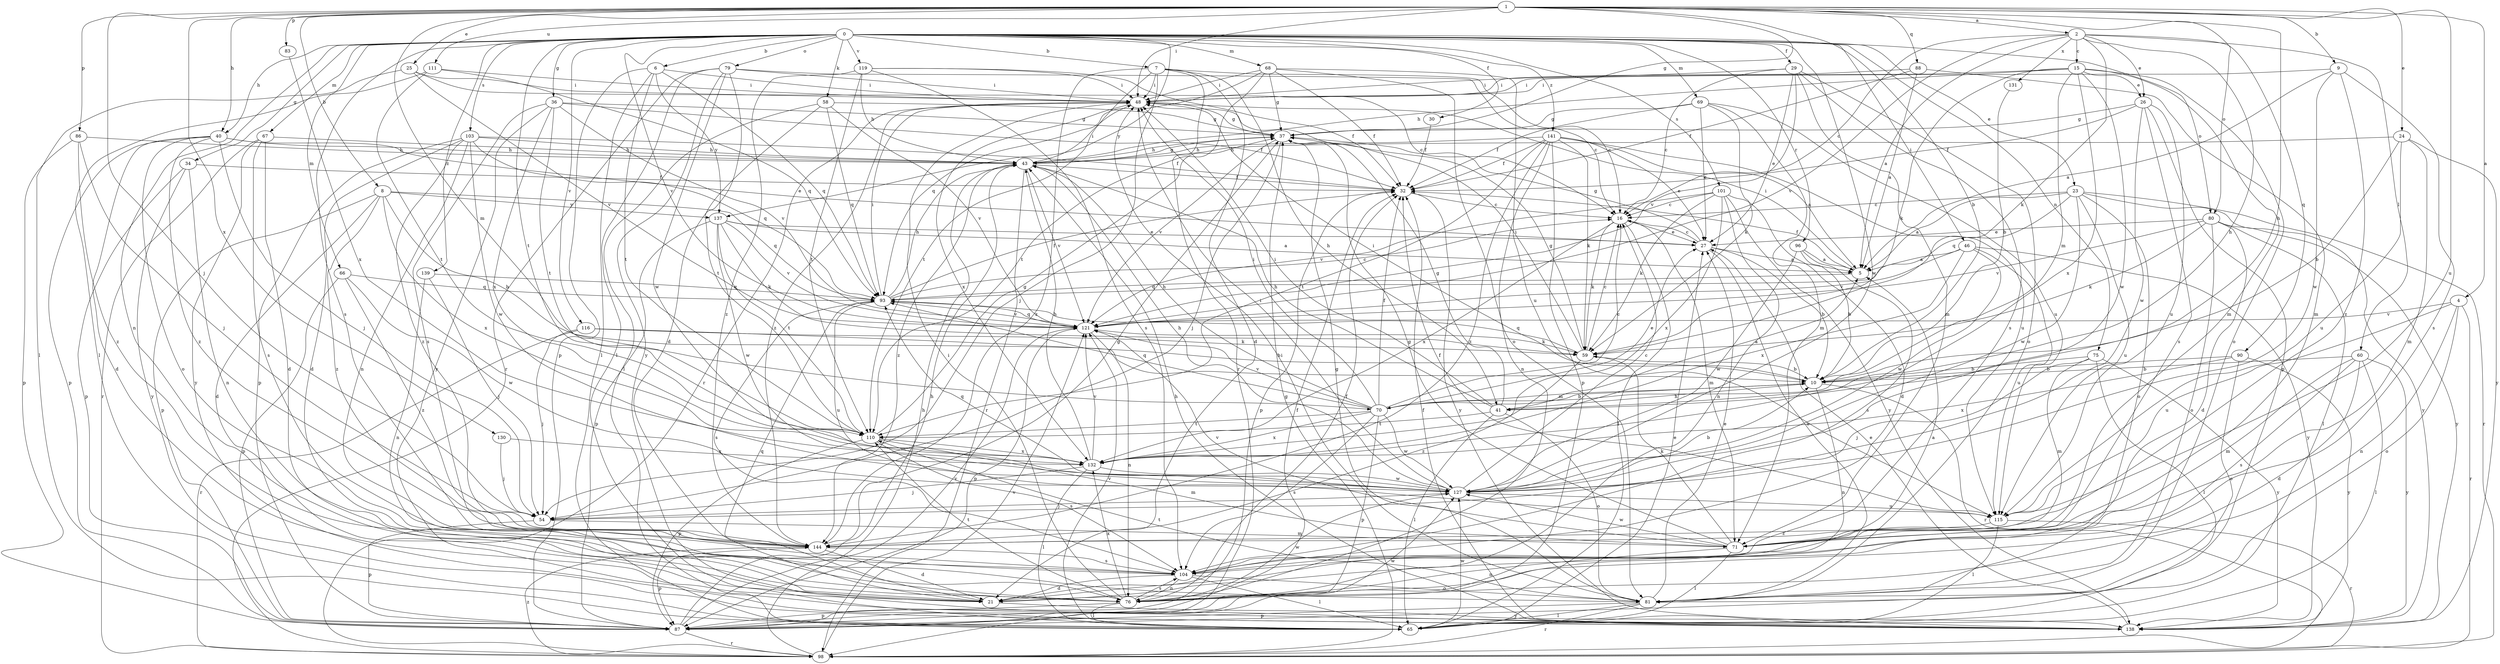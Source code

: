 strict digraph  {
0;
1;
2;
4;
5;
6;
7;
8;
9;
10;
15;
16;
21;
23;
24;
25;
26;
27;
29;
30;
32;
34;
36;
37;
40;
41;
43;
46;
48;
54;
58;
59;
60;
65;
66;
67;
68;
69;
70;
71;
75;
76;
79;
80;
81;
83;
86;
87;
88;
90;
93;
96;
98;
101;
103;
104;
110;
111;
115;
116;
119;
121;
127;
130;
131;
132;
137;
138;
139;
141;
144;
0 -> 6  [label=b];
0 -> 7  [label=b];
0 -> 23  [label=e];
0 -> 29  [label=f];
0 -> 30  [label=f];
0 -> 34  [label=g];
0 -> 36  [label=g];
0 -> 40  [label=h];
0 -> 46  [label=i];
0 -> 58  [label=k];
0 -> 66  [label=m];
0 -> 67  [label=m];
0 -> 68  [label=m];
0 -> 69  [label=m];
0 -> 75  [label=n];
0 -> 76  [label=n];
0 -> 79  [label=o];
0 -> 80  [label=o];
0 -> 96  [label=r];
0 -> 101  [label=s];
0 -> 103  [label=s];
0 -> 104  [label=s];
0 -> 110  [label=t];
0 -> 116  [label=v];
0 -> 119  [label=v];
0 -> 121  [label=v];
0 -> 127  [label=w];
0 -> 137  [label=y];
0 -> 139  [label=z];
0 -> 141  [label=z];
1 -> 2  [label=a];
1 -> 4  [label=a];
1 -> 8  [label=b];
1 -> 9  [label=b];
1 -> 10  [label=b];
1 -> 24  [label=e];
1 -> 25  [label=e];
1 -> 37  [label=g];
1 -> 40  [label=h];
1 -> 41  [label=h];
1 -> 48  [label=i];
1 -> 54  [label=j];
1 -> 70  [label=m];
1 -> 80  [label=o];
1 -> 83  [label=p];
1 -> 86  [label=p];
1 -> 88  [label=q];
1 -> 111  [label=u];
1 -> 115  [label=u];
1 -> 130  [label=x];
2 -> 5  [label=a];
2 -> 15  [label=c];
2 -> 16  [label=c];
2 -> 26  [label=e];
2 -> 41  [label=h];
2 -> 59  [label=k];
2 -> 60  [label=l];
2 -> 90  [label=q];
2 -> 121  [label=v];
2 -> 131  [label=x];
4 -> 76  [label=n];
4 -> 81  [label=o];
4 -> 98  [label=r];
4 -> 115  [label=u];
4 -> 121  [label=v];
5 -> 32  [label=f];
5 -> 48  [label=i];
5 -> 93  [label=q];
6 -> 48  [label=i];
6 -> 65  [label=l];
6 -> 87  [label=p];
6 -> 93  [label=q];
6 -> 110  [label=t];
6 -> 137  [label=y];
7 -> 16  [label=c];
7 -> 21  [label=d];
7 -> 41  [label=h];
7 -> 48  [label=i];
7 -> 54  [label=j];
7 -> 98  [label=r];
7 -> 110  [label=t];
7 -> 144  [label=z];
8 -> 10  [label=b];
8 -> 21  [label=d];
8 -> 87  [label=p];
8 -> 93  [label=q];
8 -> 132  [label=x];
8 -> 137  [label=y];
8 -> 144  [label=z];
9 -> 5  [label=a];
9 -> 48  [label=i];
9 -> 104  [label=s];
9 -> 127  [label=w];
9 -> 144  [label=z];
10 -> 41  [label=h];
10 -> 48  [label=i];
10 -> 70  [label=m];
10 -> 76  [label=n];
10 -> 98  [label=r];
15 -> 26  [label=e];
15 -> 43  [label=h];
15 -> 48  [label=i];
15 -> 59  [label=k];
15 -> 70  [label=m];
15 -> 71  [label=m];
15 -> 81  [label=o];
15 -> 127  [label=w];
15 -> 132  [label=x];
16 -> 27  [label=e];
16 -> 59  [label=k];
16 -> 65  [label=l];
16 -> 71  [label=m];
16 -> 132  [label=x];
21 -> 5  [label=a];
21 -> 93  [label=q];
21 -> 138  [label=y];
23 -> 5  [label=a];
23 -> 16  [label=c];
23 -> 81  [label=o];
23 -> 93  [label=q];
23 -> 98  [label=r];
23 -> 115  [label=u];
23 -> 127  [label=w];
23 -> 138  [label=y];
24 -> 10  [label=b];
24 -> 43  [label=h];
24 -> 71  [label=m];
24 -> 115  [label=u];
24 -> 138  [label=y];
25 -> 16  [label=c];
25 -> 48  [label=i];
25 -> 65  [label=l];
25 -> 121  [label=v];
26 -> 32  [label=f];
26 -> 37  [label=g];
26 -> 87  [label=p];
26 -> 104  [label=s];
26 -> 115  [label=u];
26 -> 127  [label=w];
27 -> 5  [label=a];
27 -> 10  [label=b];
27 -> 16  [label=c];
27 -> 37  [label=g];
27 -> 81  [label=o];
29 -> 16  [label=c];
29 -> 27  [label=e];
29 -> 48  [label=i];
29 -> 71  [label=m];
29 -> 81  [label=o];
29 -> 104  [label=s];
29 -> 121  [label=v];
30 -> 32  [label=f];
32 -> 16  [label=c];
32 -> 87  [label=p];
32 -> 138  [label=y];
34 -> 32  [label=f];
34 -> 76  [label=n];
34 -> 87  [label=p];
34 -> 138  [label=y];
36 -> 32  [label=f];
36 -> 37  [label=g];
36 -> 104  [label=s];
36 -> 110  [label=t];
36 -> 121  [label=v];
36 -> 132  [label=x];
36 -> 138  [label=y];
37 -> 43  [label=h];
37 -> 54  [label=j];
37 -> 121  [label=v];
40 -> 21  [label=d];
40 -> 27  [label=e];
40 -> 43  [label=h];
40 -> 54  [label=j];
40 -> 81  [label=o];
40 -> 87  [label=p];
40 -> 144  [label=z];
41 -> 5  [label=a];
41 -> 37  [label=g];
41 -> 43  [label=h];
41 -> 48  [label=i];
41 -> 65  [label=l];
41 -> 81  [label=o];
41 -> 110  [label=t];
43 -> 32  [label=f];
43 -> 37  [label=g];
43 -> 48  [label=i];
43 -> 98  [label=r];
43 -> 121  [label=v];
43 -> 144  [label=z];
46 -> 5  [label=a];
46 -> 115  [label=u];
46 -> 121  [label=v];
46 -> 127  [label=w];
46 -> 132  [label=x];
46 -> 138  [label=y];
48 -> 37  [label=g];
48 -> 98  [label=r];
48 -> 132  [label=x];
48 -> 144  [label=z];
54 -> 71  [label=m];
54 -> 87  [label=p];
58 -> 37  [label=g];
58 -> 65  [label=l];
58 -> 93  [label=q];
58 -> 110  [label=t];
58 -> 121  [label=v];
59 -> 10  [label=b];
59 -> 16  [label=c];
59 -> 37  [label=g];
59 -> 48  [label=i];
59 -> 93  [label=q];
59 -> 144  [label=z];
60 -> 10  [label=b];
60 -> 21  [label=d];
60 -> 65  [label=l];
60 -> 71  [label=m];
60 -> 104  [label=s];
60 -> 138  [label=y];
65 -> 27  [label=e];
65 -> 121  [label=v];
65 -> 127  [label=w];
66 -> 87  [label=p];
66 -> 93  [label=q];
66 -> 127  [label=w];
66 -> 144  [label=z];
67 -> 21  [label=d];
67 -> 43  [label=h];
67 -> 98  [label=r];
67 -> 104  [label=s];
67 -> 138  [label=y];
68 -> 32  [label=f];
68 -> 37  [label=g];
68 -> 48  [label=i];
68 -> 81  [label=o];
68 -> 93  [label=q];
68 -> 110  [label=t];
68 -> 115  [label=u];
69 -> 27  [label=e];
69 -> 32  [label=f];
69 -> 37  [label=g];
69 -> 59  [label=k];
69 -> 71  [label=m];
69 -> 115  [label=u];
70 -> 10  [label=b];
70 -> 16  [label=c];
70 -> 27  [label=e];
70 -> 32  [label=f];
70 -> 43  [label=h];
70 -> 48  [label=i];
70 -> 87  [label=p];
70 -> 93  [label=q];
70 -> 104  [label=s];
70 -> 110  [label=t];
70 -> 121  [label=v];
70 -> 127  [label=w];
70 -> 132  [label=x];
71 -> 37  [label=g];
71 -> 59  [label=k];
71 -> 65  [label=l];
71 -> 76  [label=n];
71 -> 121  [label=v];
71 -> 127  [label=w];
75 -> 10  [label=b];
75 -> 54  [label=j];
75 -> 65  [label=l];
75 -> 71  [label=m];
75 -> 138  [label=y];
76 -> 32  [label=f];
76 -> 48  [label=i];
76 -> 65  [label=l];
76 -> 87  [label=p];
76 -> 104  [label=s];
76 -> 110  [label=t];
76 -> 127  [label=w];
76 -> 132  [label=x];
79 -> 16  [label=c];
79 -> 21  [label=d];
79 -> 48  [label=i];
79 -> 65  [label=l];
79 -> 98  [label=r];
79 -> 127  [label=w];
79 -> 138  [label=y];
80 -> 21  [label=d];
80 -> 27  [label=e];
80 -> 59  [label=k];
80 -> 65  [label=l];
80 -> 81  [label=o];
80 -> 121  [label=v];
80 -> 138  [label=y];
81 -> 27  [label=e];
81 -> 37  [label=g];
81 -> 48  [label=i];
81 -> 65  [label=l];
81 -> 87  [label=p];
81 -> 98  [label=r];
81 -> 110  [label=t];
83 -> 132  [label=x];
86 -> 43  [label=h];
86 -> 54  [label=j];
86 -> 87  [label=p];
86 -> 144  [label=z];
87 -> 32  [label=f];
87 -> 43  [label=h];
87 -> 98  [label=r];
87 -> 121  [label=v];
87 -> 127  [label=w];
88 -> 5  [label=a];
88 -> 32  [label=f];
88 -> 48  [label=i];
88 -> 71  [label=m];
90 -> 10  [label=b];
90 -> 81  [label=o];
90 -> 132  [label=x];
90 -> 138  [label=y];
93 -> 16  [label=c];
93 -> 32  [label=f];
93 -> 43  [label=h];
93 -> 48  [label=i];
93 -> 104  [label=s];
93 -> 115  [label=u];
93 -> 121  [label=v];
96 -> 5  [label=a];
96 -> 10  [label=b];
96 -> 104  [label=s];
96 -> 127  [label=w];
98 -> 37  [label=g];
98 -> 43  [label=h];
98 -> 121  [label=v];
98 -> 144  [label=z];
101 -> 16  [label=c];
101 -> 21  [label=d];
101 -> 59  [label=k];
101 -> 76  [label=n];
101 -> 121  [label=v];
101 -> 132  [label=x];
101 -> 138  [label=y];
103 -> 21  [label=d];
103 -> 32  [label=f];
103 -> 43  [label=h];
103 -> 76  [label=n];
103 -> 87  [label=p];
103 -> 93  [label=q];
103 -> 127  [label=w];
103 -> 144  [label=z];
104 -> 21  [label=d];
104 -> 65  [label=l];
104 -> 76  [label=n];
104 -> 81  [label=o];
110 -> 37  [label=g];
110 -> 71  [label=m];
110 -> 87  [label=p];
110 -> 104  [label=s];
110 -> 132  [label=x];
111 -> 48  [label=i];
111 -> 65  [label=l];
111 -> 93  [label=q];
111 -> 110  [label=t];
115 -> 32  [label=f];
115 -> 65  [label=l];
115 -> 98  [label=r];
115 -> 144  [label=z];
116 -> 10  [label=b];
116 -> 54  [label=j];
116 -> 59  [label=k];
116 -> 98  [label=r];
119 -> 32  [label=f];
119 -> 43  [label=h];
119 -> 48  [label=i];
119 -> 104  [label=s];
119 -> 110  [label=t];
119 -> 144  [label=z];
121 -> 59  [label=k];
121 -> 76  [label=n];
121 -> 87  [label=p];
121 -> 93  [label=q];
127 -> 10  [label=b];
127 -> 16  [label=c];
127 -> 43  [label=h];
127 -> 48  [label=i];
127 -> 54  [label=j];
127 -> 93  [label=q];
127 -> 115  [label=u];
130 -> 54  [label=j];
130 -> 132  [label=x];
131 -> 10  [label=b];
132 -> 43  [label=h];
132 -> 54  [label=j];
132 -> 65  [label=l];
132 -> 121  [label=v];
132 -> 127  [label=w];
137 -> 5  [label=a];
137 -> 27  [label=e];
137 -> 59  [label=k];
137 -> 87  [label=p];
137 -> 110  [label=t];
137 -> 121  [label=v];
137 -> 127  [label=w];
138 -> 27  [label=e];
138 -> 32  [label=f];
138 -> 43  [label=h];
139 -> 54  [label=j];
139 -> 76  [label=n];
139 -> 93  [label=q];
141 -> 5  [label=a];
141 -> 27  [label=e];
141 -> 32  [label=f];
141 -> 43  [label=h];
141 -> 59  [label=k];
141 -> 76  [label=n];
141 -> 87  [label=p];
141 -> 110  [label=t];
141 -> 115  [label=u];
141 -> 144  [label=z];
144 -> 21  [label=d];
144 -> 37  [label=g];
144 -> 87  [label=p];
144 -> 104  [label=s];
}
